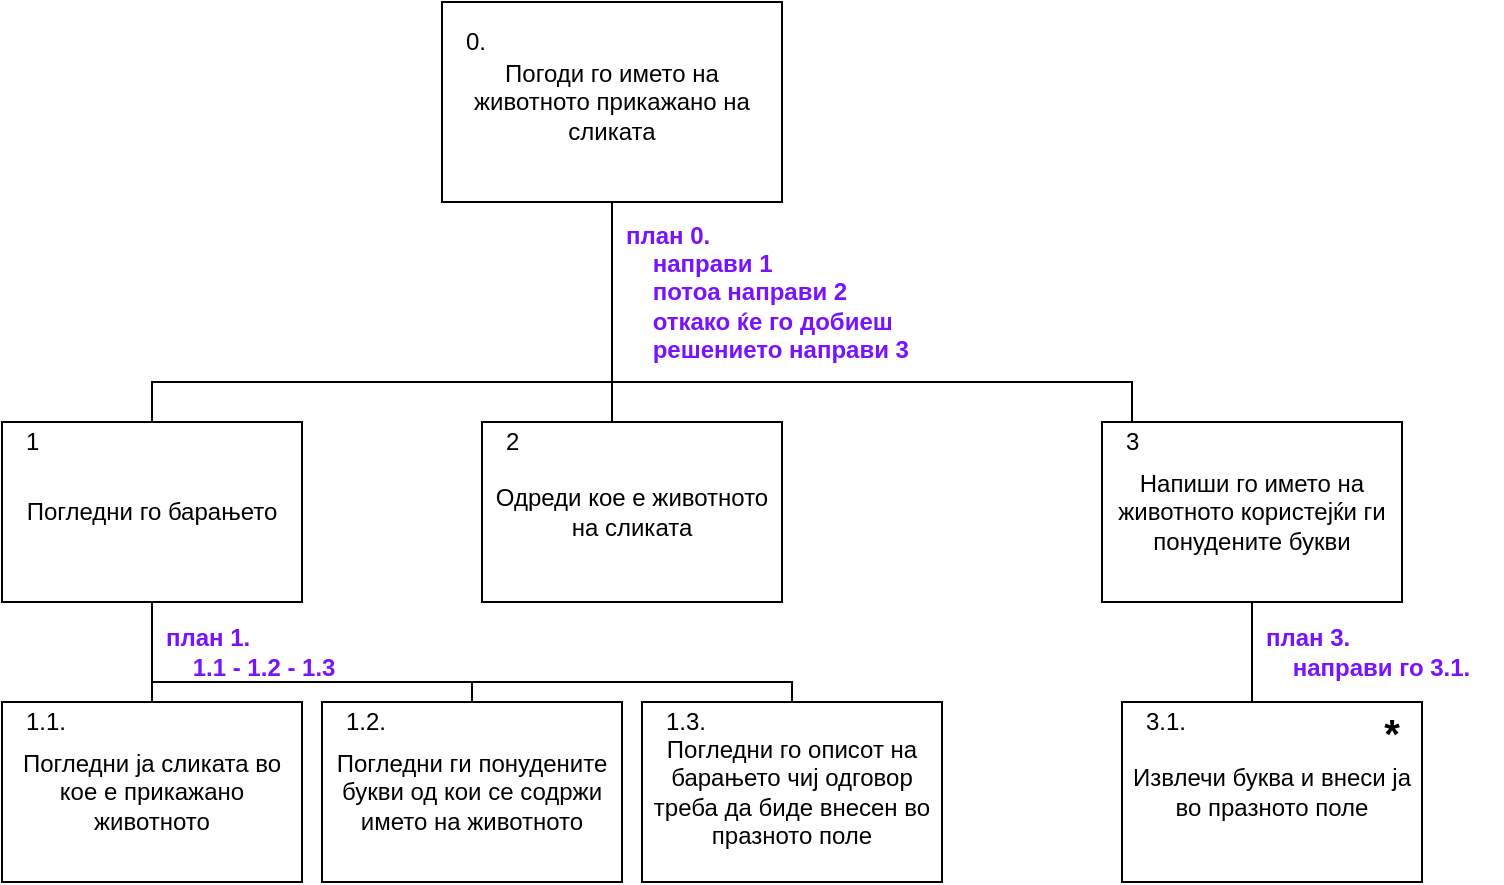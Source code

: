 <mxfile version="13.10.0" type="github">
  <diagram id="dbmzpbNbU_0EVoZNfDKH" name="Page-1">
    <mxGraphModel dx="1038" dy="1717" grid="1" gridSize="10" guides="1" tooltips="1" connect="1" arrows="1" fold="1" page="1" pageScale="1" pageWidth="827" pageHeight="1169" math="0" shadow="0">
      <root>
        <mxCell id="0" />
        <mxCell id="1" parent="0" />
        <mxCell id="J5Uw7S5W74ju-p9mBWIw-18" style="edgeStyle=orthogonalEdgeStyle;rounded=0;orthogonalLoop=1;jettySize=auto;html=1;endArrow=none;endFill=0;" edge="1" parent="1" source="J5Uw7S5W74ju-p9mBWIw-2" target="J5Uw7S5W74ju-p9mBWIw-4">
          <mxGeometry relative="1" as="geometry">
            <Array as="points">
              <mxPoint x="335" y="170" />
              <mxPoint x="105" y="170" />
            </Array>
          </mxGeometry>
        </mxCell>
        <mxCell id="J5Uw7S5W74ju-p9mBWIw-19" style="edgeStyle=orthogonalEdgeStyle;rounded=0;orthogonalLoop=1;jettySize=auto;html=1;endArrow=none;endFill=0;" edge="1" parent="1" source="J5Uw7S5W74ju-p9mBWIw-2" target="J5Uw7S5W74ju-p9mBWIw-7">
          <mxGeometry relative="1" as="geometry">
            <Array as="points">
              <mxPoint x="335" y="170" />
              <mxPoint x="335" y="170" />
            </Array>
          </mxGeometry>
        </mxCell>
        <mxCell id="J5Uw7S5W74ju-p9mBWIw-20" style="edgeStyle=orthogonalEdgeStyle;rounded=0;orthogonalLoop=1;jettySize=auto;html=1;endArrow=none;endFill=0;" edge="1" parent="1" source="J5Uw7S5W74ju-p9mBWIw-2" target="J5Uw7S5W74ju-p9mBWIw-8">
          <mxGeometry relative="1" as="geometry">
            <Array as="points">
              <mxPoint x="335" y="170" />
              <mxPoint x="595" y="170" />
            </Array>
          </mxGeometry>
        </mxCell>
        <mxCell id="J5Uw7S5W74ju-p9mBWIw-2" value="Погоди го името на животното прикажано на сликата" style="rounded=0;whiteSpace=wrap;html=1;" vertex="1" parent="1">
          <mxGeometry x="250" y="-20" width="170" height="100" as="geometry" />
        </mxCell>
        <mxCell id="J5Uw7S5W74ju-p9mBWIw-3" value="0." style="text;html=1;strokeColor=none;fillColor=none;align=left;verticalAlign=middle;whiteSpace=wrap;rounded=0;" vertex="1" parent="1">
          <mxGeometry x="260" y="-10" width="30" height="20" as="geometry" />
        </mxCell>
        <mxCell id="J5Uw7S5W74ju-p9mBWIw-27" style="edgeStyle=orthogonalEdgeStyle;rounded=0;orthogonalLoop=1;jettySize=auto;html=1;entryX=0.5;entryY=0;entryDx=0;entryDy=0;endArrow=none;endFill=0;" edge="1" parent="1" source="J5Uw7S5W74ju-p9mBWIw-4" target="J5Uw7S5W74ju-p9mBWIw-9">
          <mxGeometry relative="1" as="geometry" />
        </mxCell>
        <mxCell id="J5Uw7S5W74ju-p9mBWIw-28" style="edgeStyle=orthogonalEdgeStyle;rounded=0;orthogonalLoop=1;jettySize=auto;html=1;endArrow=none;endFill=0;" edge="1" parent="1" source="J5Uw7S5W74ju-p9mBWIw-4" target="J5Uw7S5W74ju-p9mBWIw-5">
          <mxGeometry relative="1" as="geometry">
            <Array as="points">
              <mxPoint x="105" y="320" />
              <mxPoint x="265" y="320" />
            </Array>
          </mxGeometry>
        </mxCell>
        <mxCell id="J5Uw7S5W74ju-p9mBWIw-29" style="edgeStyle=orthogonalEdgeStyle;rounded=0;orthogonalLoop=1;jettySize=auto;html=1;endArrow=none;endFill=0;" edge="1" parent="1" source="J5Uw7S5W74ju-p9mBWIw-4" target="J5Uw7S5W74ju-p9mBWIw-6">
          <mxGeometry relative="1" as="geometry">
            <Array as="points">
              <mxPoint x="105" y="320" />
              <mxPoint x="425" y="320" />
            </Array>
          </mxGeometry>
        </mxCell>
        <mxCell id="J5Uw7S5W74ju-p9mBWIw-4" value="Погледни го барањето" style="rounded=0;whiteSpace=wrap;html=1;" vertex="1" parent="1">
          <mxGeometry x="30" y="190" width="150" height="90" as="geometry" />
        </mxCell>
        <mxCell id="J5Uw7S5W74ju-p9mBWIw-5" value="Погледни ги понудените букви од кои се содржи името на животното" style="rounded=0;whiteSpace=wrap;html=1;" vertex="1" parent="1">
          <mxGeometry x="190" y="330" width="150" height="90" as="geometry" />
        </mxCell>
        <mxCell id="J5Uw7S5W74ju-p9mBWIw-6" value="Погледни го описот на барањето чиј одговор треба да биде внесен во празното поле" style="rounded=0;whiteSpace=wrap;html=1;" vertex="1" parent="1">
          <mxGeometry x="350" y="330" width="150" height="90" as="geometry" />
        </mxCell>
        <mxCell id="J5Uw7S5W74ju-p9mBWIw-7" value="Одреди кое е животното на сликата" style="rounded=0;whiteSpace=wrap;html=1;" vertex="1" parent="1">
          <mxGeometry x="270" y="190" width="150" height="90" as="geometry" />
        </mxCell>
        <mxCell id="J5Uw7S5W74ju-p9mBWIw-33" style="edgeStyle=orthogonalEdgeStyle;rounded=0;orthogonalLoop=1;jettySize=auto;html=1;endArrow=none;endFill=0;" edge="1" parent="1" source="J5Uw7S5W74ju-p9mBWIw-8" target="J5Uw7S5W74ju-p9mBWIw-10">
          <mxGeometry relative="1" as="geometry">
            <Array as="points">
              <mxPoint x="655" y="310" />
              <mxPoint x="655" y="310" />
            </Array>
          </mxGeometry>
        </mxCell>
        <mxCell id="J5Uw7S5W74ju-p9mBWIw-8" value="Напиши го името на животното користејќи ги понудените букви" style="rounded=0;whiteSpace=wrap;html=1;" vertex="1" parent="1">
          <mxGeometry x="580" y="190" width="150" height="90" as="geometry" />
        </mxCell>
        <mxCell id="J5Uw7S5W74ju-p9mBWIw-9" value="Погледни ја сликата во кое е прикажано животното" style="rounded=0;whiteSpace=wrap;html=1;" vertex="1" parent="1">
          <mxGeometry x="30" y="330" width="150" height="90" as="geometry" />
        </mxCell>
        <mxCell id="J5Uw7S5W74ju-p9mBWIw-10" value="Извлечи буква и внеси ја во празното поле" style="rounded=0;whiteSpace=wrap;html=1;" vertex="1" parent="1">
          <mxGeometry x="590" y="330" width="150" height="90" as="geometry" />
        </mxCell>
        <mxCell id="J5Uw7S5W74ju-p9mBWIw-11" value="1" style="text;html=1;strokeColor=none;fillColor=none;align=left;verticalAlign=middle;whiteSpace=wrap;rounded=0;" vertex="1" parent="1">
          <mxGeometry x="40" y="190" width="30" height="20" as="geometry" />
        </mxCell>
        <mxCell id="J5Uw7S5W74ju-p9mBWIw-12" value="2" style="text;html=1;strokeColor=none;fillColor=none;align=left;verticalAlign=middle;whiteSpace=wrap;rounded=0;" vertex="1" parent="1">
          <mxGeometry x="280" y="190" width="30" height="20" as="geometry" />
        </mxCell>
        <mxCell id="J5Uw7S5W74ju-p9mBWIw-13" value="3" style="text;html=1;strokeColor=none;fillColor=none;align=left;verticalAlign=middle;whiteSpace=wrap;rounded=0;" vertex="1" parent="1">
          <mxGeometry x="590" y="190" width="30" height="20" as="geometry" />
        </mxCell>
        <mxCell id="J5Uw7S5W74ju-p9mBWIw-14" value="1.1." style="text;html=1;strokeColor=none;fillColor=none;align=left;verticalAlign=middle;whiteSpace=wrap;rounded=0;" vertex="1" parent="1">
          <mxGeometry x="40" y="330" width="30" height="20" as="geometry" />
        </mxCell>
        <mxCell id="J5Uw7S5W74ju-p9mBWIw-15" value="1.2." style="text;html=1;strokeColor=none;fillColor=none;align=left;verticalAlign=middle;whiteSpace=wrap;rounded=0;" vertex="1" parent="1">
          <mxGeometry x="200" y="330" width="30" height="20" as="geometry" />
        </mxCell>
        <mxCell id="J5Uw7S5W74ju-p9mBWIw-16" value="1.3." style="text;html=1;strokeColor=none;fillColor=none;align=left;verticalAlign=middle;whiteSpace=wrap;rounded=0;" vertex="1" parent="1">
          <mxGeometry x="360" y="330" width="30" height="20" as="geometry" />
        </mxCell>
        <mxCell id="J5Uw7S5W74ju-p9mBWIw-17" value="3.1." style="text;html=1;strokeColor=none;fillColor=none;align=left;verticalAlign=middle;whiteSpace=wrap;rounded=0;" vertex="1" parent="1">
          <mxGeometry x="600" y="330" width="30" height="20" as="geometry" />
        </mxCell>
        <mxCell id="J5Uw7S5W74ju-p9mBWIw-21" value="&lt;b&gt;&lt;font color=&quot;#7912ff&quot;&gt;план 0.&lt;br&gt;&amp;nbsp; &amp;nbsp; направи 1&lt;br&gt;&amp;nbsp; &amp;nbsp; потоа направи 2&lt;br&gt;&amp;nbsp; &amp;nbsp; откако ќе го добиеш &lt;br&gt;&amp;nbsp; &amp;nbsp; решението направи 3&lt;/font&gt;&lt;/b&gt;" style="text;html=1;align=left;verticalAlign=middle;resizable=0;points=[];autosize=1;" vertex="1" parent="1">
          <mxGeometry x="340" y="90" width="160" height="70" as="geometry" />
        </mxCell>
        <mxCell id="J5Uw7S5W74ju-p9mBWIw-30" value="&lt;b&gt;&lt;font color=&quot;#7912ff&quot;&gt;&amp;nbsp; &amp;nbsp;план 1.&lt;br&gt;&amp;nbsp; &amp;nbsp; &amp;nbsp; &amp;nbsp;1.1 - 1.2 - 1.3&lt;/font&gt;&lt;/b&gt;" style="text;html=1;align=left;verticalAlign=middle;resizable=0;points=[];autosize=1;" vertex="1" parent="1">
          <mxGeometry x="100" y="290" width="110" height="30" as="geometry" />
        </mxCell>
        <mxCell id="J5Uw7S5W74ju-p9mBWIw-34" value="&lt;b&gt;&lt;font color=&quot;#7912ff&quot;&gt;&amp;nbsp; &amp;nbsp;план 3.&lt;br&gt;&amp;nbsp; &amp;nbsp; &amp;nbsp; &amp;nbsp;направи го 3.1.&lt;/font&gt;&lt;/b&gt;" style="text;html=1;align=left;verticalAlign=middle;resizable=0;points=[];autosize=1;" vertex="1" parent="1">
          <mxGeometry x="650" y="290" width="130" height="30" as="geometry" />
        </mxCell>
        <mxCell id="J5Uw7S5W74ju-p9mBWIw-35" value="&lt;font size=&quot;1&quot;&gt;&lt;b style=&quot;font-size: 20px&quot;&gt;*&lt;/b&gt;&lt;/font&gt;" style="text;html=1;strokeColor=none;fillColor=none;align=center;verticalAlign=middle;whiteSpace=wrap;rounded=0;" vertex="1" parent="1">
          <mxGeometry x="710" y="340" width="30" height="10" as="geometry" />
        </mxCell>
      </root>
    </mxGraphModel>
  </diagram>
</mxfile>
